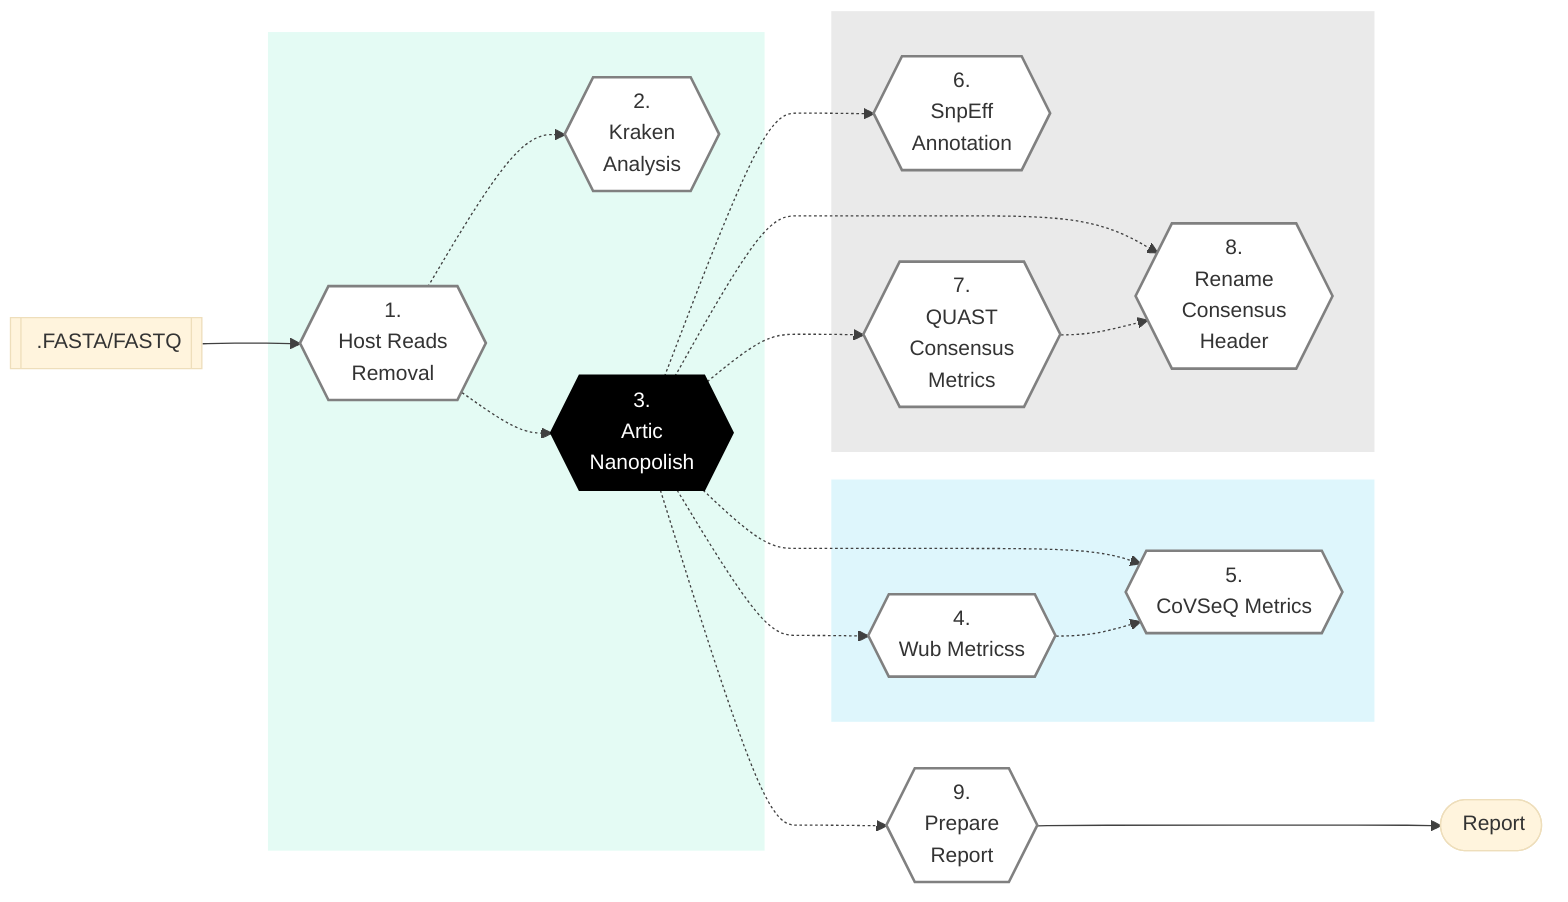 %%{init: {'theme': 'base', 'themeVariables': { 'lineColor': '#404040'}}}%%

        %% GenPipes Schema for nanopore_covseq.py -t default
        %% Ref: https://bitbucket.org/mugqic/genpipes/src/master/pipelines/nanopore_covseq/
        %% Author Shaloo Shalini <shalz@hotmail.com>

        graph LR
          Node1{{ 1.<br/> Host Reads <br/> Removal }}:::nodefill
          Node2{{ 2.<br/> Kraken <br/> Analysis }}:::nodefill
          Node3{{ 3.<br/> Artic <br/> Nanopolish }}:::nodefillblack
          Node4{{ 4.<br/> Wub Metricss }}:::nodefill
          Node5{{ 5.<br/> CoVSeQ Metrics }}:::nodefill
          Node6{{ 6.<br/> SnpEff <br/> Annotation }}:::nodefill
          Node7{{ 7.<br/> QUAST <br/> Consensus <br/> Metrics }}:::nodefill
          Node8{{ 8.<br/> Rename <br/> Consensus <br/> Header }}:::nodefill
          Node9{{ 9.<br/> Prepare <br/> Report }}:::nodefill
          Output([fa:fa-sticky-note-o Report ])

          Input[[fa:fa-file-archive-o .FASTA/FASTQ]] --> Node1
          Node1 -.-> Node2 & Node3
          Node3 -.-> Node4 & Node5 & Node6 & Node7 & Node8 & Node9
          Node4 -.-> Node5
          Node7 -.-> Node8
          Node9 ---> Output
          subgraph preprocessing[" "]
            Node1
            Node2
            Node3
          end
          subgraph metrics[" "]
            Node4
            Node5
          end
          subgraph consensus[" "]
            Node6
            Node7
            Node8
          end
          classDef greenRect fill:#E4FBF4,stroke:white
          class preprocessing greenRect
          classDef blueRect fill:#DEF6FC,stroke:white
          class metrics blueRect
          classDef greyRect fill:#EAEAEA,stroke:white
          class consensus greyRect
          classDef nodefill fill:#ffffff,stroke:gray,stroke-width:2px
          classDef nodefillblack fill:black,stroke:black,color:white,stroke-width:2px